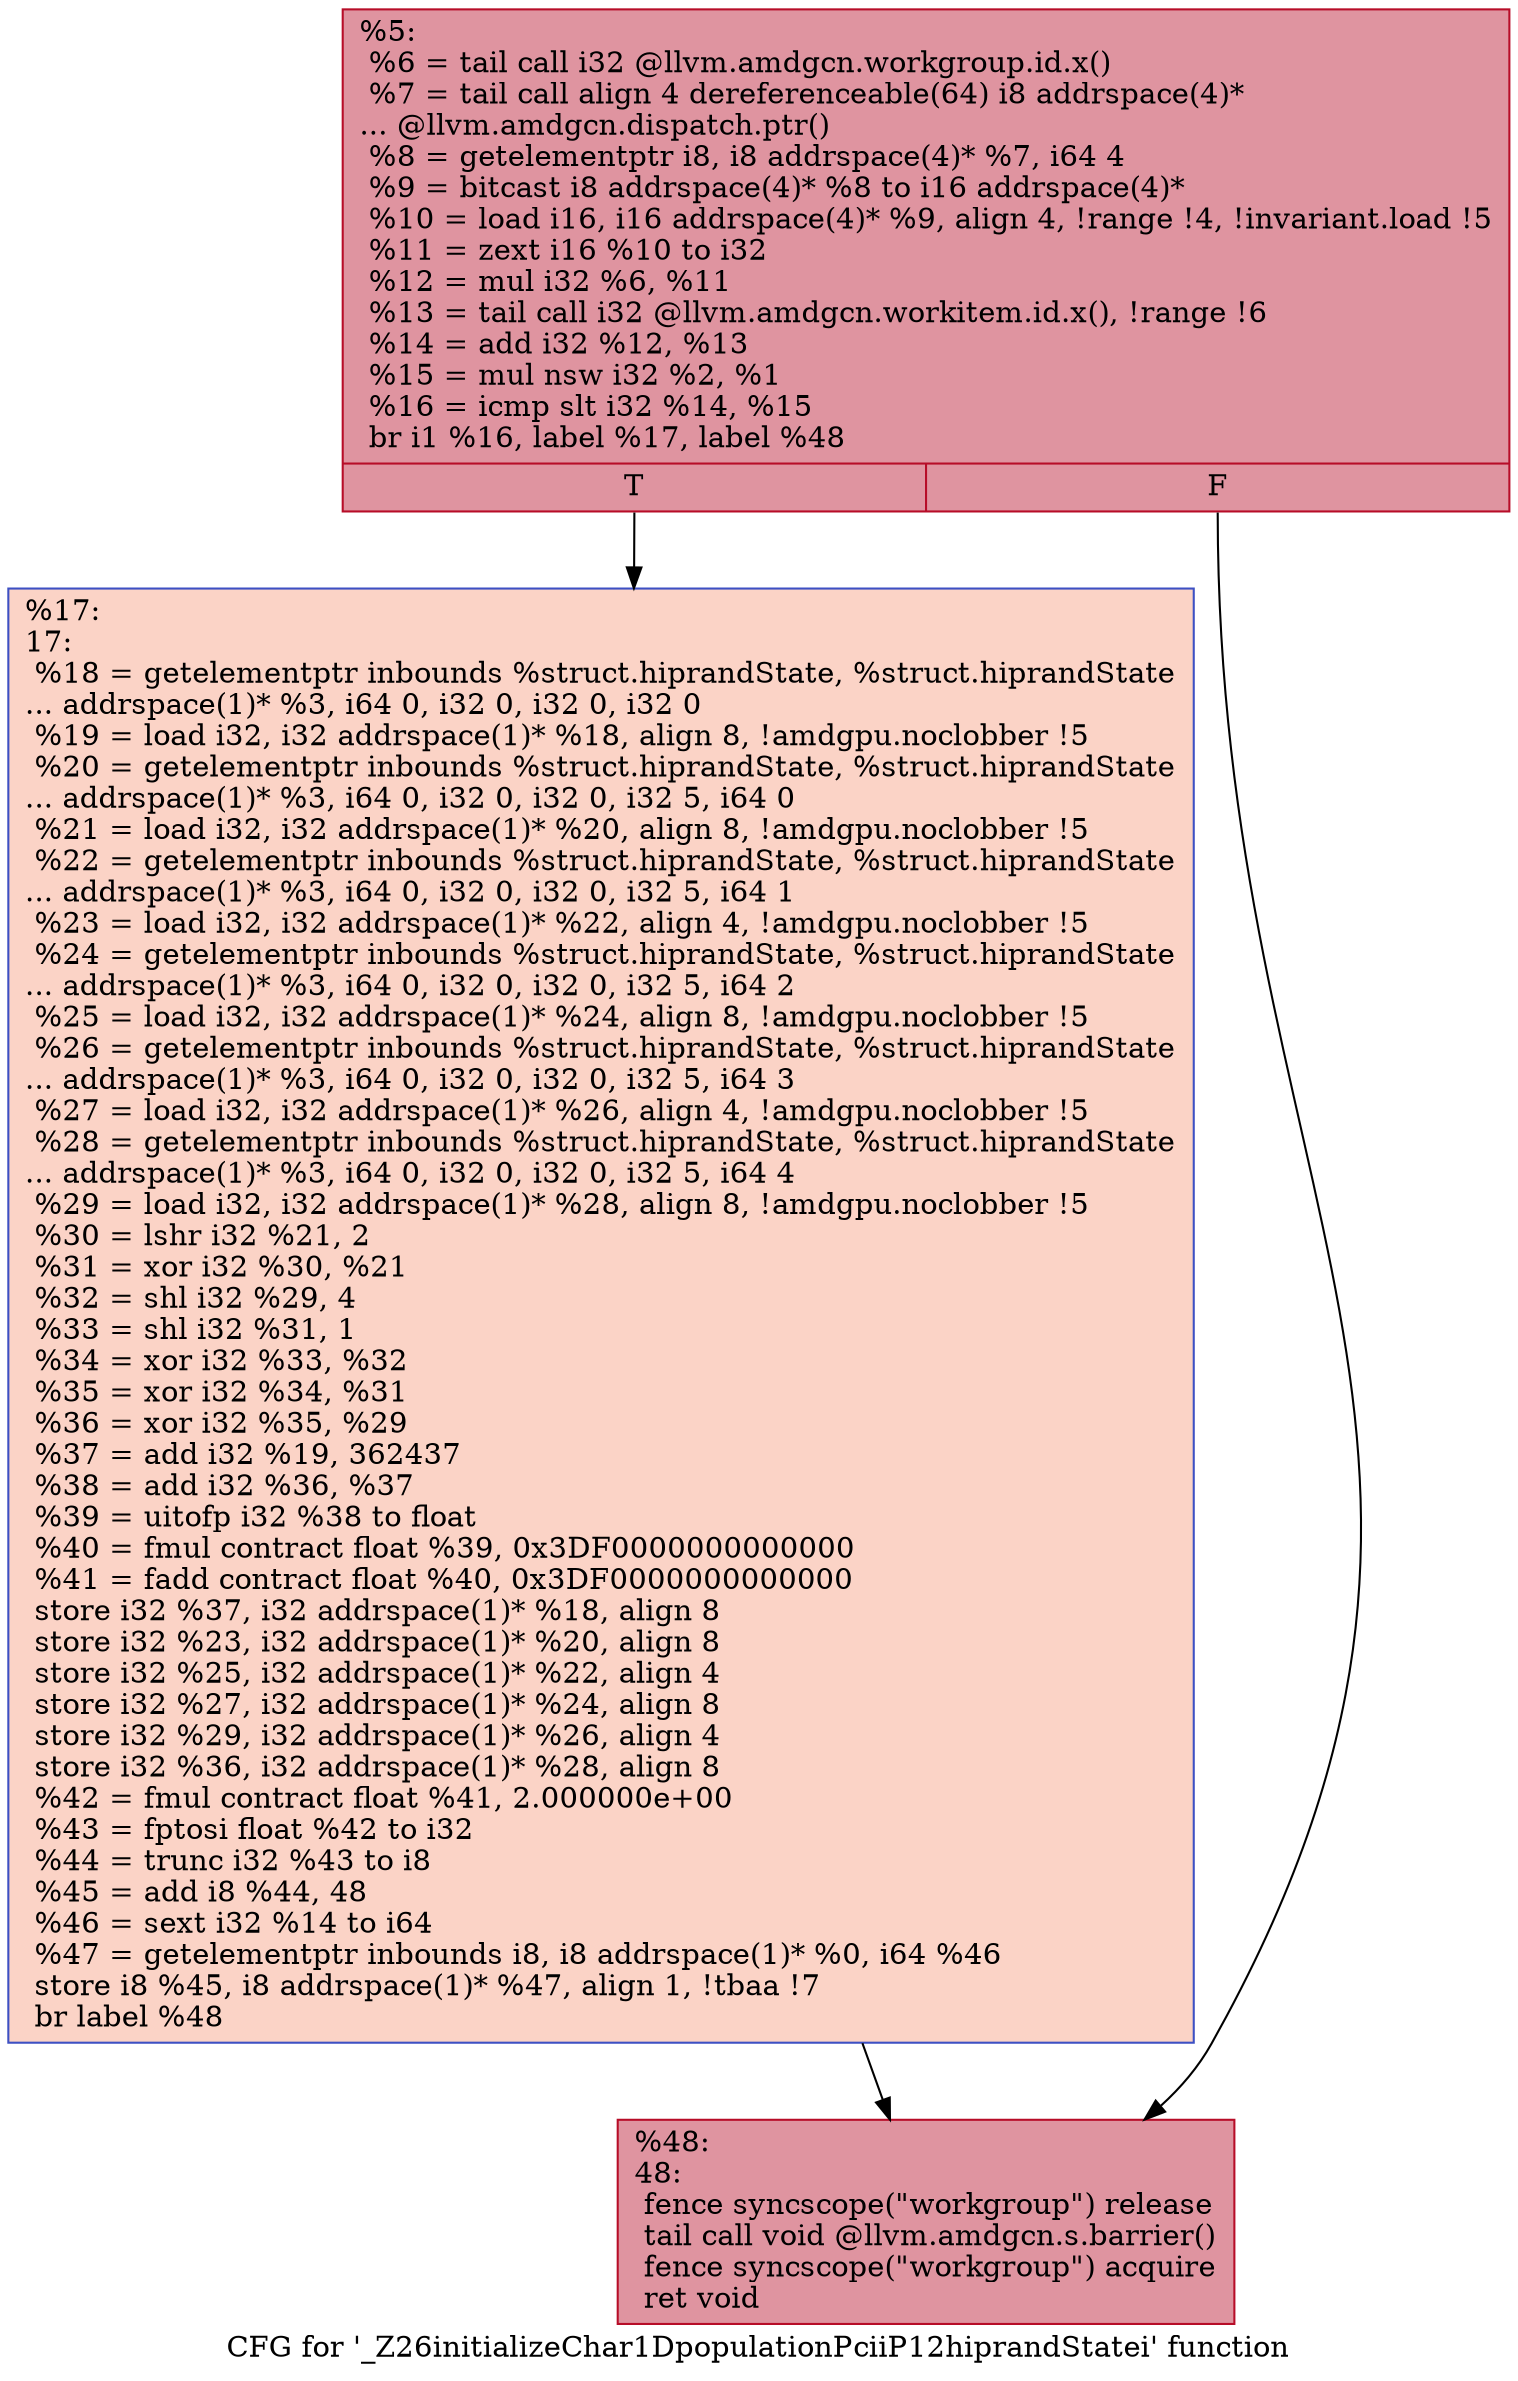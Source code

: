 digraph "CFG for '_Z26initializeChar1DpopulationPciiP12hiprandStatei' function" {
	label="CFG for '_Z26initializeChar1DpopulationPciiP12hiprandStatei' function";

	Node0x56b9370 [shape=record,color="#b70d28ff", style=filled, fillcolor="#b70d2870",label="{%5:\l  %6 = tail call i32 @llvm.amdgcn.workgroup.id.x()\l  %7 = tail call align 4 dereferenceable(64) i8 addrspace(4)*\l... @llvm.amdgcn.dispatch.ptr()\l  %8 = getelementptr i8, i8 addrspace(4)* %7, i64 4\l  %9 = bitcast i8 addrspace(4)* %8 to i16 addrspace(4)*\l  %10 = load i16, i16 addrspace(4)* %9, align 4, !range !4, !invariant.load !5\l  %11 = zext i16 %10 to i32\l  %12 = mul i32 %6, %11\l  %13 = tail call i32 @llvm.amdgcn.workitem.id.x(), !range !6\l  %14 = add i32 %12, %13\l  %15 = mul nsw i32 %2, %1\l  %16 = icmp slt i32 %14, %15\l  br i1 %16, label %17, label %48\l|{<s0>T|<s1>F}}"];
	Node0x56b9370:s0 -> Node0x56b6300;
	Node0x56b9370:s1 -> Node0x56bb330;
	Node0x56b6300 [shape=record,color="#3d50c3ff", style=filled, fillcolor="#f59c7d70",label="{%17:\l17:                                               \l  %18 = getelementptr inbounds %struct.hiprandState, %struct.hiprandState\l... addrspace(1)* %3, i64 0, i32 0, i32 0, i32 0\l  %19 = load i32, i32 addrspace(1)* %18, align 8, !amdgpu.noclobber !5\l  %20 = getelementptr inbounds %struct.hiprandState, %struct.hiprandState\l... addrspace(1)* %3, i64 0, i32 0, i32 0, i32 5, i64 0\l  %21 = load i32, i32 addrspace(1)* %20, align 8, !amdgpu.noclobber !5\l  %22 = getelementptr inbounds %struct.hiprandState, %struct.hiprandState\l... addrspace(1)* %3, i64 0, i32 0, i32 0, i32 5, i64 1\l  %23 = load i32, i32 addrspace(1)* %22, align 4, !amdgpu.noclobber !5\l  %24 = getelementptr inbounds %struct.hiprandState, %struct.hiprandState\l... addrspace(1)* %3, i64 0, i32 0, i32 0, i32 5, i64 2\l  %25 = load i32, i32 addrspace(1)* %24, align 8, !amdgpu.noclobber !5\l  %26 = getelementptr inbounds %struct.hiprandState, %struct.hiprandState\l... addrspace(1)* %3, i64 0, i32 0, i32 0, i32 5, i64 3\l  %27 = load i32, i32 addrspace(1)* %26, align 4, !amdgpu.noclobber !5\l  %28 = getelementptr inbounds %struct.hiprandState, %struct.hiprandState\l... addrspace(1)* %3, i64 0, i32 0, i32 0, i32 5, i64 4\l  %29 = load i32, i32 addrspace(1)* %28, align 8, !amdgpu.noclobber !5\l  %30 = lshr i32 %21, 2\l  %31 = xor i32 %30, %21\l  %32 = shl i32 %29, 4\l  %33 = shl i32 %31, 1\l  %34 = xor i32 %33, %32\l  %35 = xor i32 %34, %31\l  %36 = xor i32 %35, %29\l  %37 = add i32 %19, 362437\l  %38 = add i32 %36, %37\l  %39 = uitofp i32 %38 to float\l  %40 = fmul contract float %39, 0x3DF0000000000000\l  %41 = fadd contract float %40, 0x3DF0000000000000\l  store i32 %37, i32 addrspace(1)* %18, align 8\l  store i32 %23, i32 addrspace(1)* %20, align 8\l  store i32 %25, i32 addrspace(1)* %22, align 4\l  store i32 %27, i32 addrspace(1)* %24, align 8\l  store i32 %29, i32 addrspace(1)* %26, align 4\l  store i32 %36, i32 addrspace(1)* %28, align 8\l  %42 = fmul contract float %41, 2.000000e+00\l  %43 = fptosi float %42 to i32\l  %44 = trunc i32 %43 to i8\l  %45 = add i8 %44, 48\l  %46 = sext i32 %14 to i64\l  %47 = getelementptr inbounds i8, i8 addrspace(1)* %0, i64 %46\l  store i8 %45, i8 addrspace(1)* %47, align 1, !tbaa !7\l  br label %48\l}"];
	Node0x56b6300 -> Node0x56bb330;
	Node0x56bb330 [shape=record,color="#b70d28ff", style=filled, fillcolor="#b70d2870",label="{%48:\l48:                                               \l  fence syncscope(\"workgroup\") release\l  tail call void @llvm.amdgcn.s.barrier()\l  fence syncscope(\"workgroup\") acquire\l  ret void\l}"];
}
